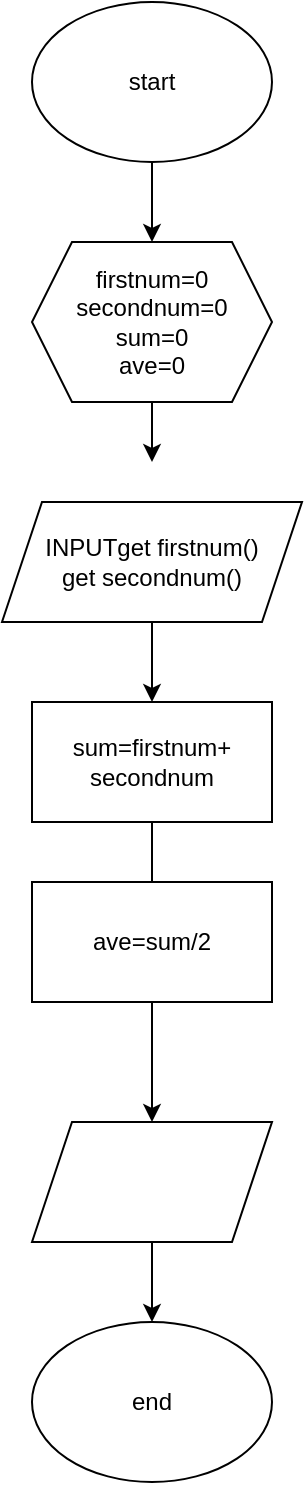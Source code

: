 <mxfile version="20.8.10" type="github">
  <diagram id="C5RBs43oDa-KdzZeNtuy" name="Page-1">
    <mxGraphModel dx="1311" dy="686" grid="1" gridSize="10" guides="1" tooltips="1" connect="1" arrows="1" fold="1" page="1" pageScale="1" pageWidth="827" pageHeight="1169" math="0" shadow="0">
      <root>
        <mxCell id="WIyWlLk6GJQsqaUBKTNV-0" />
        <mxCell id="WIyWlLk6GJQsqaUBKTNV-1" parent="WIyWlLk6GJQsqaUBKTNV-0" />
        <mxCell id="Nyh2nicJQedX6cPs4jKJ-4" value="" style="edgeStyle=orthogonalEdgeStyle;rounded=0;orthogonalLoop=1;jettySize=auto;html=1;" edge="1" parent="WIyWlLk6GJQsqaUBKTNV-1" source="Nyh2nicJQedX6cPs4jKJ-0" target="Nyh2nicJQedX6cPs4jKJ-1">
          <mxGeometry relative="1" as="geometry" />
        </mxCell>
        <mxCell id="Nyh2nicJQedX6cPs4jKJ-0" value="start" style="ellipse;whiteSpace=wrap;html=1;" vertex="1" parent="WIyWlLk6GJQsqaUBKTNV-1">
          <mxGeometry x="75" y="40" width="120" height="80" as="geometry" />
        </mxCell>
        <mxCell id="Nyh2nicJQedX6cPs4jKJ-7" value="" style="edgeStyle=orthogonalEdgeStyle;rounded=0;orthogonalLoop=1;jettySize=auto;html=1;" edge="1" parent="WIyWlLk6GJQsqaUBKTNV-1" source="Nyh2nicJQedX6cPs4jKJ-1">
          <mxGeometry relative="1" as="geometry">
            <mxPoint x="135" y="270" as="targetPoint" />
          </mxGeometry>
        </mxCell>
        <mxCell id="Nyh2nicJQedX6cPs4jKJ-1" value="firstnum=0&lt;br&gt;secondnum=0&lt;br&gt;sum=0&lt;br&gt;ave=0" style="shape=hexagon;perimeter=hexagonPerimeter2;whiteSpace=wrap;html=1;fixedSize=1;" vertex="1" parent="WIyWlLk6GJQsqaUBKTNV-1">
          <mxGeometry x="75" y="160" width="120" height="80" as="geometry" />
        </mxCell>
        <mxCell id="Nyh2nicJQedX6cPs4jKJ-8" value="" style="edgeStyle=orthogonalEdgeStyle;rounded=0;orthogonalLoop=1;jettySize=auto;html=1;" edge="1" parent="WIyWlLk6GJQsqaUBKTNV-1" source="Nyh2nicJQedX6cPs4jKJ-2" target="Nyh2nicJQedX6cPs4jKJ-3">
          <mxGeometry relative="1" as="geometry" />
        </mxCell>
        <mxCell id="Nyh2nicJQedX6cPs4jKJ-2" value="INPUTget firstnum()&lt;br&gt;get secondnum()" style="shape=parallelogram;perimeter=parallelogramPerimeter;whiteSpace=wrap;html=1;fixedSize=1;" vertex="1" parent="WIyWlLk6GJQsqaUBKTNV-1">
          <mxGeometry x="60" y="290" width="150" height="60" as="geometry" />
        </mxCell>
        <mxCell id="Nyh2nicJQedX6cPs4jKJ-9" value="" style="edgeStyle=orthogonalEdgeStyle;rounded=0;orthogonalLoop=1;jettySize=auto;html=1;" edge="1" parent="WIyWlLk6GJQsqaUBKTNV-1" source="Nyh2nicJQedX6cPs4jKJ-3" target="Nyh2nicJQedX6cPs4jKJ-5">
          <mxGeometry relative="1" as="geometry" />
        </mxCell>
        <mxCell id="Nyh2nicJQedX6cPs4jKJ-3" value="sum=firstnum+&lt;br&gt;secondnum" style="rounded=0;whiteSpace=wrap;html=1;" vertex="1" parent="WIyWlLk6GJQsqaUBKTNV-1">
          <mxGeometry x="75" y="390" width="120" height="60" as="geometry" />
        </mxCell>
        <mxCell id="Nyh2nicJQedX6cPs4jKJ-10" value="" style="edgeStyle=orthogonalEdgeStyle;rounded=0;orthogonalLoop=1;jettySize=auto;html=1;" edge="1" parent="WIyWlLk6GJQsqaUBKTNV-1" source="Nyh2nicJQedX6cPs4jKJ-5" target="Nyh2nicJQedX6cPs4jKJ-6">
          <mxGeometry relative="1" as="geometry" />
        </mxCell>
        <mxCell id="Nyh2nicJQedX6cPs4jKJ-5" value="" style="shape=parallelogram;perimeter=parallelogramPerimeter;whiteSpace=wrap;html=1;fixedSize=1;" vertex="1" parent="WIyWlLk6GJQsqaUBKTNV-1">
          <mxGeometry x="75" y="600" width="120" height="60" as="geometry" />
        </mxCell>
        <mxCell id="Nyh2nicJQedX6cPs4jKJ-6" value="end" style="ellipse;whiteSpace=wrap;html=1;" vertex="1" parent="WIyWlLk6GJQsqaUBKTNV-1">
          <mxGeometry x="75" y="700" width="120" height="80" as="geometry" />
        </mxCell>
        <mxCell id="Nyh2nicJQedX6cPs4jKJ-11" value="ave=sum/2" style="rounded=0;whiteSpace=wrap;html=1;" vertex="1" parent="WIyWlLk6GJQsqaUBKTNV-1">
          <mxGeometry x="75" y="480" width="120" height="60" as="geometry" />
        </mxCell>
      </root>
    </mxGraphModel>
  </diagram>
</mxfile>

